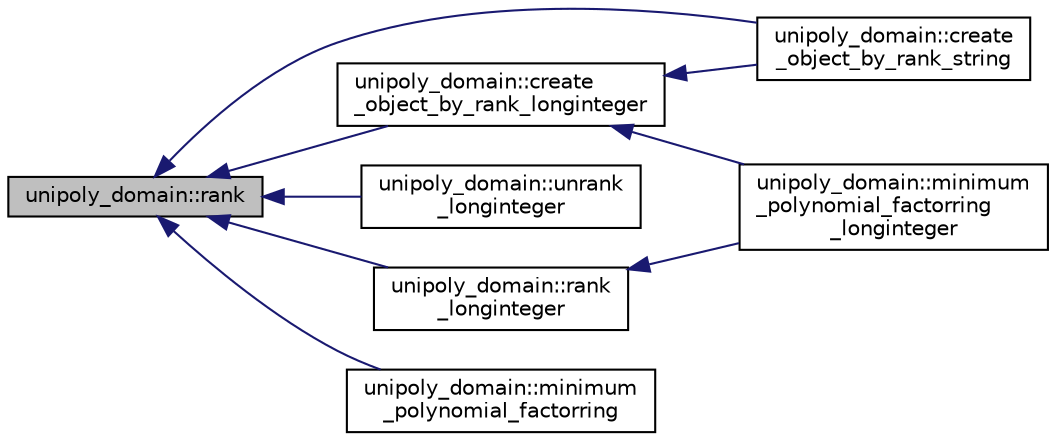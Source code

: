 digraph "unipoly_domain::rank"
{
  edge [fontname="Helvetica",fontsize="10",labelfontname="Helvetica",labelfontsize="10"];
  node [fontname="Helvetica",fontsize="10",shape=record];
  rankdir="LR";
  Node619 [label="unipoly_domain::rank",height=0.2,width=0.4,color="black", fillcolor="grey75", style="filled", fontcolor="black"];
  Node619 -> Node620 [dir="back",color="midnightblue",fontsize="10",style="solid",fontname="Helvetica"];
  Node620 [label="unipoly_domain::create\l_object_by_rank_longinteger",height=0.2,width=0.4,color="black", fillcolor="white", style="filled",URL="$da/d3c/classunipoly__domain.html#ae0253c2cb878d008f01b59ec4a61a1a7"];
  Node620 -> Node621 [dir="back",color="midnightblue",fontsize="10",style="solid",fontname="Helvetica"];
  Node621 [label="unipoly_domain::create\l_object_by_rank_string",height=0.2,width=0.4,color="black", fillcolor="white", style="filled",URL="$da/d3c/classunipoly__domain.html#ae3243756144f89d8a0fbd48f9e1d7840"];
  Node620 -> Node622 [dir="back",color="midnightblue",fontsize="10",style="solid",fontname="Helvetica"];
  Node622 [label="unipoly_domain::minimum\l_polynomial_factorring\l_longinteger",height=0.2,width=0.4,color="black", fillcolor="white", style="filled",URL="$da/d3c/classunipoly__domain.html#a2c953e21fad2df88627ac8a289f3a77b"];
  Node619 -> Node621 [dir="back",color="midnightblue",fontsize="10",style="solid",fontname="Helvetica"];
  Node619 -> Node623 [dir="back",color="midnightblue",fontsize="10",style="solid",fontname="Helvetica"];
  Node623 [label="unipoly_domain::unrank\l_longinteger",height=0.2,width=0.4,color="black", fillcolor="white", style="filled",URL="$da/d3c/classunipoly__domain.html#a04097bd4234a2078e84f7474496a3e19"];
  Node619 -> Node624 [dir="back",color="midnightblue",fontsize="10",style="solid",fontname="Helvetica"];
  Node624 [label="unipoly_domain::rank\l_longinteger",height=0.2,width=0.4,color="black", fillcolor="white", style="filled",URL="$da/d3c/classunipoly__domain.html#a555bcddca6df95430fa098a5cc9fcd19"];
  Node624 -> Node622 [dir="back",color="midnightblue",fontsize="10",style="solid",fontname="Helvetica"];
  Node619 -> Node625 [dir="back",color="midnightblue",fontsize="10",style="solid",fontname="Helvetica"];
  Node625 [label="unipoly_domain::minimum\l_polynomial_factorring",height=0.2,width=0.4,color="black", fillcolor="white", style="filled",URL="$da/d3c/classunipoly__domain.html#a32acf71ba55156289a07290565ccb65c"];
}

